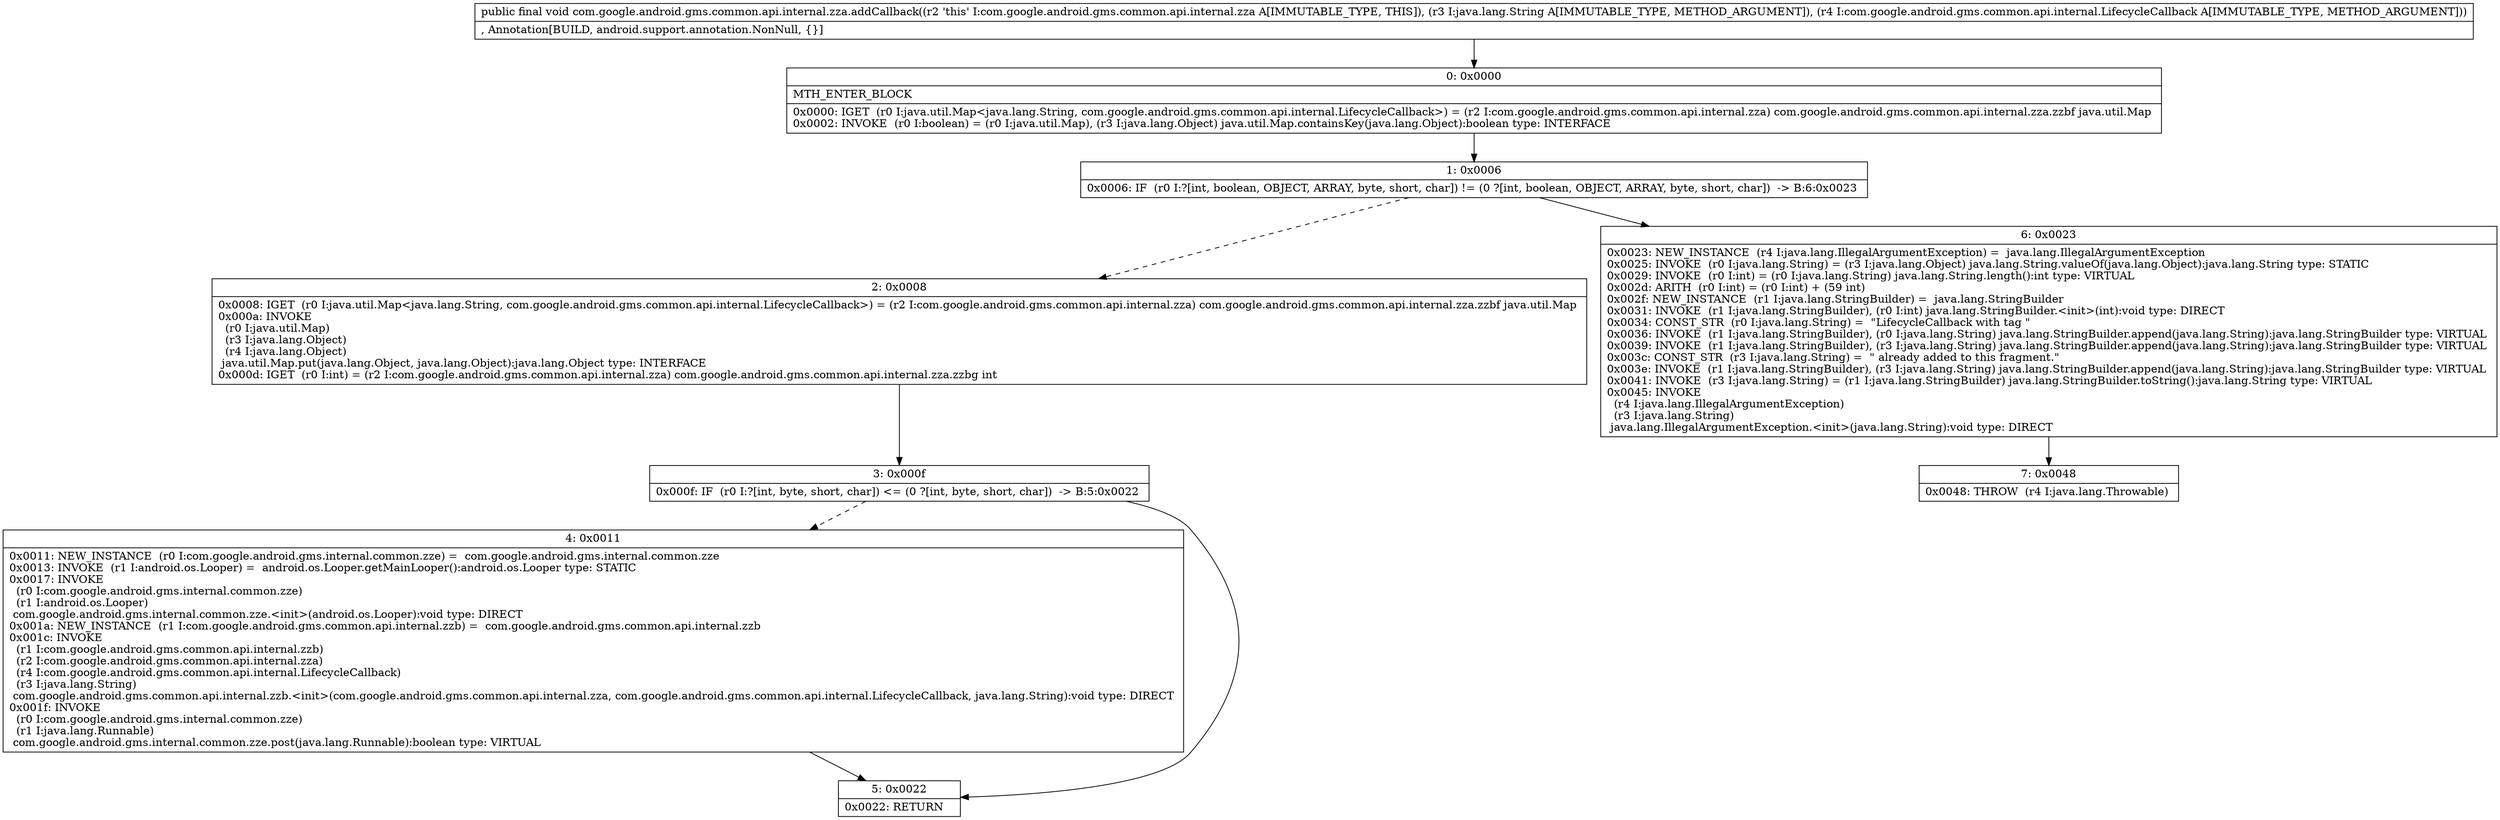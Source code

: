 digraph "CFG forcom.google.android.gms.common.api.internal.zza.addCallback(Ljava\/lang\/String;Lcom\/google\/android\/gms\/common\/api\/internal\/LifecycleCallback;)V" {
Node_0 [shape=record,label="{0\:\ 0x0000|MTH_ENTER_BLOCK\l|0x0000: IGET  (r0 I:java.util.Map\<java.lang.String, com.google.android.gms.common.api.internal.LifecycleCallback\>) = (r2 I:com.google.android.gms.common.api.internal.zza) com.google.android.gms.common.api.internal.zza.zzbf java.util.Map \l0x0002: INVOKE  (r0 I:boolean) = (r0 I:java.util.Map), (r3 I:java.lang.Object) java.util.Map.containsKey(java.lang.Object):boolean type: INTERFACE \l}"];
Node_1 [shape=record,label="{1\:\ 0x0006|0x0006: IF  (r0 I:?[int, boolean, OBJECT, ARRAY, byte, short, char]) != (0 ?[int, boolean, OBJECT, ARRAY, byte, short, char])  \-\> B:6:0x0023 \l}"];
Node_2 [shape=record,label="{2\:\ 0x0008|0x0008: IGET  (r0 I:java.util.Map\<java.lang.String, com.google.android.gms.common.api.internal.LifecycleCallback\>) = (r2 I:com.google.android.gms.common.api.internal.zza) com.google.android.gms.common.api.internal.zza.zzbf java.util.Map \l0x000a: INVOKE  \l  (r0 I:java.util.Map)\l  (r3 I:java.lang.Object)\l  (r4 I:java.lang.Object)\l java.util.Map.put(java.lang.Object, java.lang.Object):java.lang.Object type: INTERFACE \l0x000d: IGET  (r0 I:int) = (r2 I:com.google.android.gms.common.api.internal.zza) com.google.android.gms.common.api.internal.zza.zzbg int \l}"];
Node_3 [shape=record,label="{3\:\ 0x000f|0x000f: IF  (r0 I:?[int, byte, short, char]) \<= (0 ?[int, byte, short, char])  \-\> B:5:0x0022 \l}"];
Node_4 [shape=record,label="{4\:\ 0x0011|0x0011: NEW_INSTANCE  (r0 I:com.google.android.gms.internal.common.zze) =  com.google.android.gms.internal.common.zze \l0x0013: INVOKE  (r1 I:android.os.Looper) =  android.os.Looper.getMainLooper():android.os.Looper type: STATIC \l0x0017: INVOKE  \l  (r0 I:com.google.android.gms.internal.common.zze)\l  (r1 I:android.os.Looper)\l com.google.android.gms.internal.common.zze.\<init\>(android.os.Looper):void type: DIRECT \l0x001a: NEW_INSTANCE  (r1 I:com.google.android.gms.common.api.internal.zzb) =  com.google.android.gms.common.api.internal.zzb \l0x001c: INVOKE  \l  (r1 I:com.google.android.gms.common.api.internal.zzb)\l  (r2 I:com.google.android.gms.common.api.internal.zza)\l  (r4 I:com.google.android.gms.common.api.internal.LifecycleCallback)\l  (r3 I:java.lang.String)\l com.google.android.gms.common.api.internal.zzb.\<init\>(com.google.android.gms.common.api.internal.zza, com.google.android.gms.common.api.internal.LifecycleCallback, java.lang.String):void type: DIRECT \l0x001f: INVOKE  \l  (r0 I:com.google.android.gms.internal.common.zze)\l  (r1 I:java.lang.Runnable)\l com.google.android.gms.internal.common.zze.post(java.lang.Runnable):boolean type: VIRTUAL \l}"];
Node_5 [shape=record,label="{5\:\ 0x0022|0x0022: RETURN   \l}"];
Node_6 [shape=record,label="{6\:\ 0x0023|0x0023: NEW_INSTANCE  (r4 I:java.lang.IllegalArgumentException) =  java.lang.IllegalArgumentException \l0x0025: INVOKE  (r0 I:java.lang.String) = (r3 I:java.lang.Object) java.lang.String.valueOf(java.lang.Object):java.lang.String type: STATIC \l0x0029: INVOKE  (r0 I:int) = (r0 I:java.lang.String) java.lang.String.length():int type: VIRTUAL \l0x002d: ARITH  (r0 I:int) = (r0 I:int) + (59 int) \l0x002f: NEW_INSTANCE  (r1 I:java.lang.StringBuilder) =  java.lang.StringBuilder \l0x0031: INVOKE  (r1 I:java.lang.StringBuilder), (r0 I:int) java.lang.StringBuilder.\<init\>(int):void type: DIRECT \l0x0034: CONST_STR  (r0 I:java.lang.String) =  \"LifecycleCallback with tag \" \l0x0036: INVOKE  (r1 I:java.lang.StringBuilder), (r0 I:java.lang.String) java.lang.StringBuilder.append(java.lang.String):java.lang.StringBuilder type: VIRTUAL \l0x0039: INVOKE  (r1 I:java.lang.StringBuilder), (r3 I:java.lang.String) java.lang.StringBuilder.append(java.lang.String):java.lang.StringBuilder type: VIRTUAL \l0x003c: CONST_STR  (r3 I:java.lang.String) =  \" already added to this fragment.\" \l0x003e: INVOKE  (r1 I:java.lang.StringBuilder), (r3 I:java.lang.String) java.lang.StringBuilder.append(java.lang.String):java.lang.StringBuilder type: VIRTUAL \l0x0041: INVOKE  (r3 I:java.lang.String) = (r1 I:java.lang.StringBuilder) java.lang.StringBuilder.toString():java.lang.String type: VIRTUAL \l0x0045: INVOKE  \l  (r4 I:java.lang.IllegalArgumentException)\l  (r3 I:java.lang.String)\l java.lang.IllegalArgumentException.\<init\>(java.lang.String):void type: DIRECT \l}"];
Node_7 [shape=record,label="{7\:\ 0x0048|0x0048: THROW  (r4 I:java.lang.Throwable) \l}"];
MethodNode[shape=record,label="{public final void com.google.android.gms.common.api.internal.zza.addCallback((r2 'this' I:com.google.android.gms.common.api.internal.zza A[IMMUTABLE_TYPE, THIS]), (r3 I:java.lang.String A[IMMUTABLE_TYPE, METHOD_ARGUMENT]), (r4 I:com.google.android.gms.common.api.internal.LifecycleCallback A[IMMUTABLE_TYPE, METHOD_ARGUMENT]))  | , Annotation[BUILD, android.support.annotation.NonNull, \{\}]\l}"];
MethodNode -> Node_0;
Node_0 -> Node_1;
Node_1 -> Node_2[style=dashed];
Node_1 -> Node_6;
Node_2 -> Node_3;
Node_3 -> Node_4[style=dashed];
Node_3 -> Node_5;
Node_4 -> Node_5;
Node_6 -> Node_7;
}

